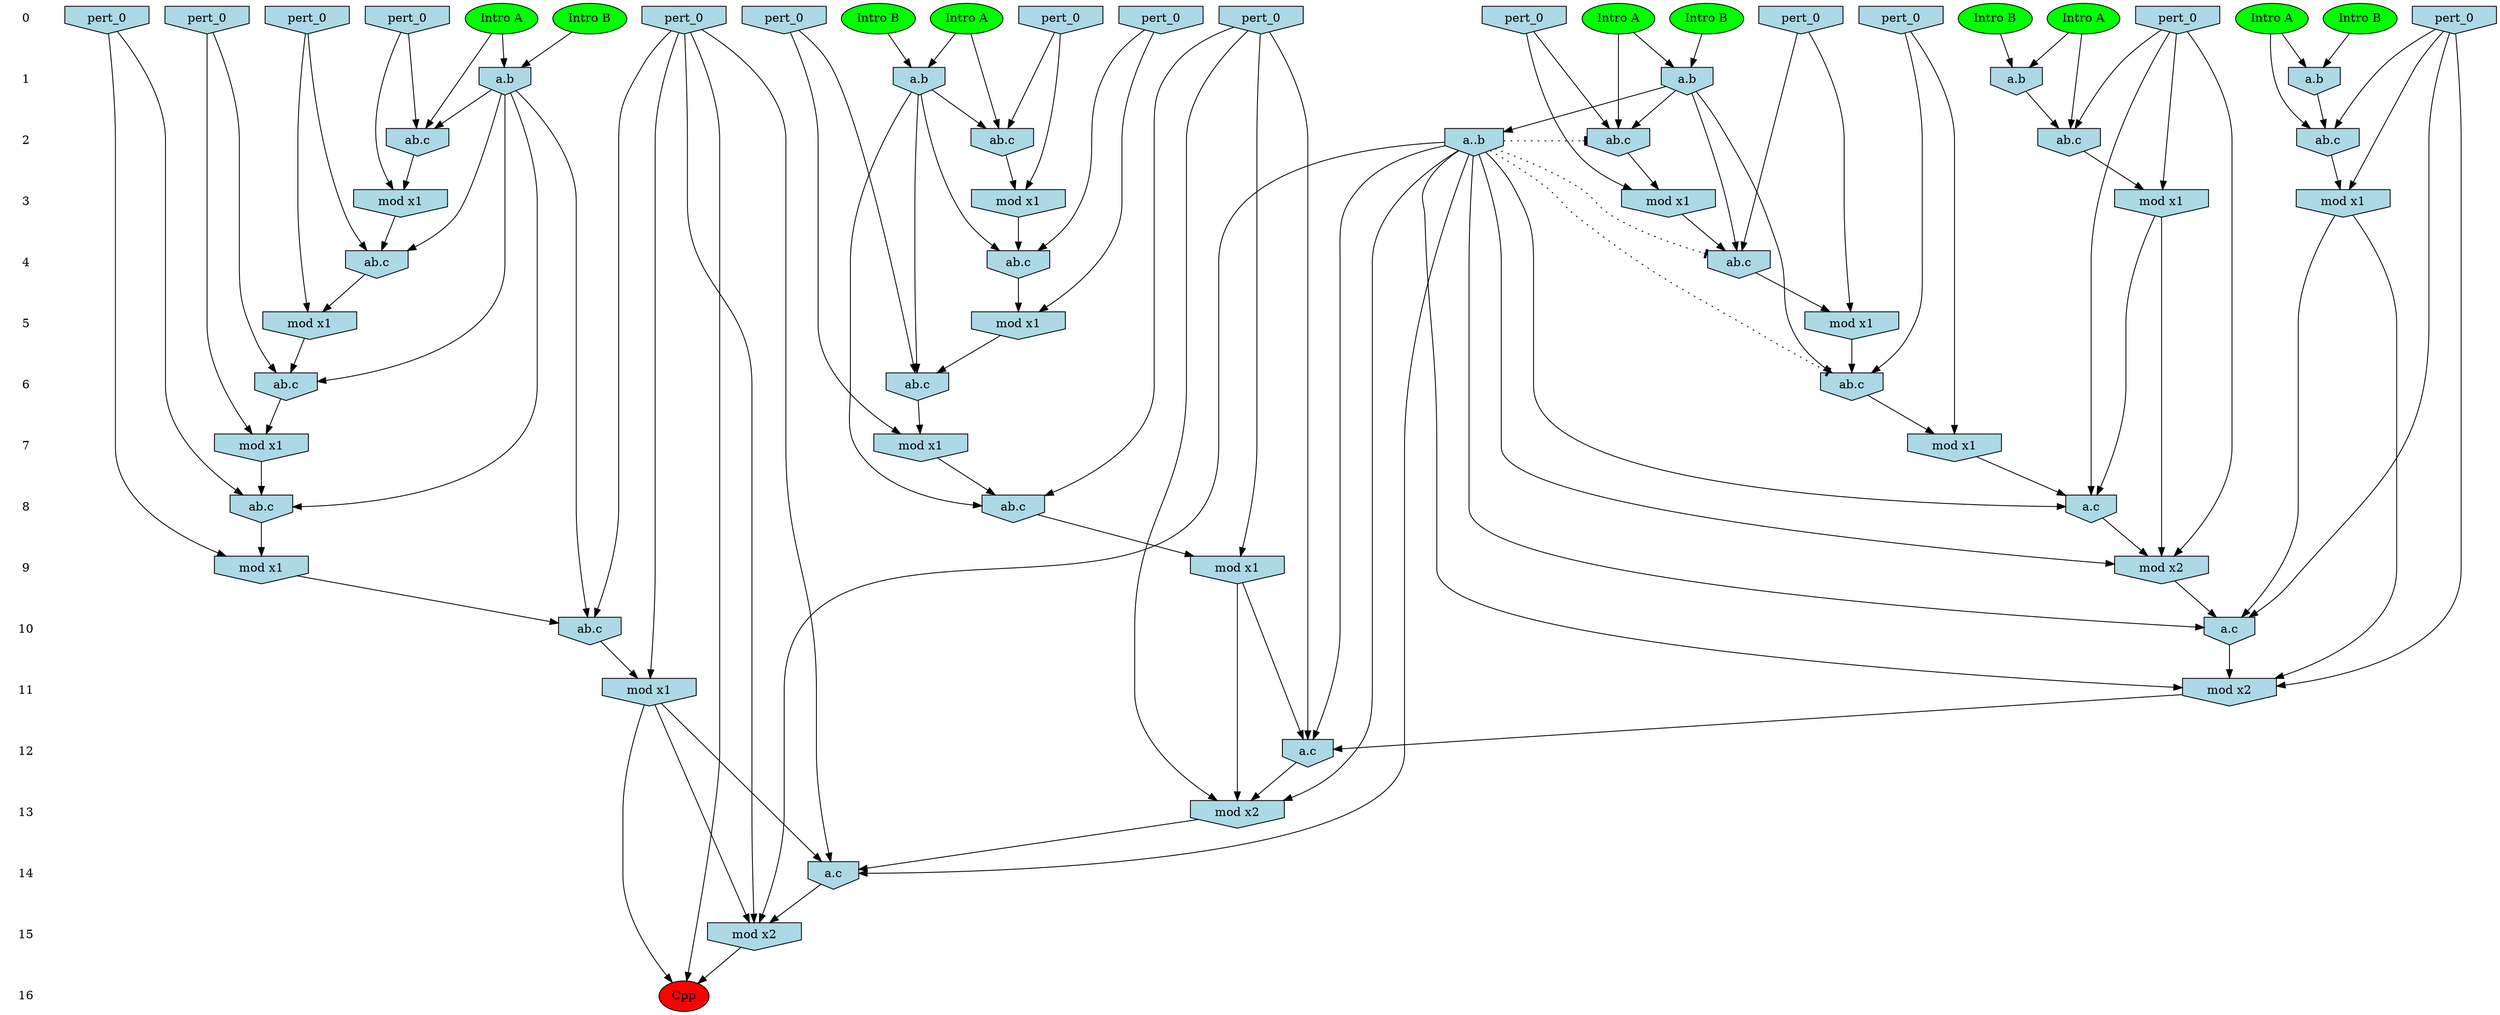 /* Compression of 1 causal flows obtained in average at 2.002309E+01 t.u */
/* Compressed causal flows were: [5] */
digraph G{
 ranksep=.5 ; 
{ rank = same ; "0" [shape=plaintext] ; node_1 [label ="Intro A", style=filled,fillcolor=green] ;
node_2 [label ="Intro B", style=filled,fillcolor=green] ;
node_3 [label ="Intro A", style=filled,fillcolor=green] ;
node_4 [label ="Intro B", style=filled,fillcolor=green] ;
node_5 [label ="Intro A", style=filled,fillcolor=green] ;
node_6 [label ="Intro A", style=filled,fillcolor=green] ;
node_7 [label ="Intro A", style=filled,fillcolor=green] ;
node_8 [label ="Intro B", style=filled,fillcolor=green] ;
node_9 [label ="Intro B", style=filled,fillcolor=green] ;
node_10 [label ="Intro B", style=filled,fillcolor=green] ;
node_16 [label="pert_0", shape=invhouse, style=filled, fillcolor = lightblue] ;
node_17 [label="pert_0", shape=invhouse, style=filled, fillcolor = lightblue] ;
node_18 [label="pert_0", shape=invhouse, style=filled, fillcolor = lightblue] ;
node_19 [label="pert_0", shape=invhouse, style=filled, fillcolor = lightblue] ;
node_20 [label="pert_0", shape=invhouse, style=filled, fillcolor = lightblue] ;
node_21 [label="pert_0", shape=invhouse, style=filled, fillcolor = lightblue] ;
node_22 [label="pert_0", shape=invhouse, style=filled, fillcolor = lightblue] ;
node_23 [label="pert_0", shape=invhouse, style=filled, fillcolor = lightblue] ;
node_24 [label="pert_0", shape=invhouse, style=filled, fillcolor = lightblue] ;
node_25 [label="pert_0", shape=invhouse, style=filled, fillcolor = lightblue] ;
node_26 [label="pert_0", shape=invhouse, style=filled, fillcolor = lightblue] ;
node_27 [label="pert_0", shape=invhouse, style=filled, fillcolor = lightblue] ;
node_28 [label="pert_0", shape=invhouse, style=filled, fillcolor = lightblue] ;
node_29 [label="pert_0", shape=invhouse, style=filled, fillcolor = lightblue] ;
}
{ rank = same ; "1" [shape=plaintext] ; node_11 [label="a.b", shape=invhouse, style=filled, fillcolor = lightblue] ;
node_12 [label="a.b", shape=invhouse, style=filled, fillcolor = lightblue] ;
node_13 [label="a.b", shape=invhouse, style=filled, fillcolor = lightblue] ;
node_14 [label="a.b", shape=invhouse, style=filled, fillcolor = lightblue] ;
node_15 [label="a.b", shape=invhouse, style=filled, fillcolor = lightblue] ;
}
{ rank = same ; "2" [shape=plaintext] ; node_30 [label="ab.c", shape=invhouse, style=filled, fillcolor = lightblue] ;
node_31 [label="ab.c", shape=invhouse, style=filled, fillcolor = lightblue] ;
node_32 [label="ab.c", shape=invhouse, style=filled, fillcolor = lightblue] ;
node_33 [label="ab.c", shape=invhouse, style=filled, fillcolor = lightblue] ;
node_34 [label="ab.c", shape=invhouse, style=filled, fillcolor = lightblue] ;
node_46 [label="a..b", shape=invhouse, style=filled, fillcolor = lightblue] ;
}
{ rank = same ; "3" [shape=plaintext] ; node_35 [label="mod x1", shape=invhouse, style=filled, fillcolor = lightblue] ;
node_37 [label="mod x1", shape=invhouse, style=filled, fillcolor = lightblue] ;
node_39 [label="mod x1", shape=invhouse, style=filled, fillcolor = lightblue] ;
node_43 [label="mod x1", shape=invhouse, style=filled, fillcolor = lightblue] ;
node_44 [label="mod x1", shape=invhouse, style=filled, fillcolor = lightblue] ;
}
{ rank = same ; "4" [shape=plaintext] ; node_36 [label="ab.c", shape=invhouse, style=filled, fillcolor = lightblue] ;
node_38 [label="ab.c", shape=invhouse, style=filled, fillcolor = lightblue] ;
node_41 [label="ab.c", shape=invhouse, style=filled, fillcolor = lightblue] ;
}
{ rank = same ; "5" [shape=plaintext] ; node_40 [label="mod x1", shape=invhouse, style=filled, fillcolor = lightblue] ;
node_47 [label="mod x1", shape=invhouse, style=filled, fillcolor = lightblue] ;
node_48 [label="mod x1", shape=invhouse, style=filled, fillcolor = lightblue] ;
}
{ rank = same ; "6" [shape=plaintext] ; node_42 [label="ab.c", shape=invhouse, style=filled, fillcolor = lightblue] ;
node_49 [label="ab.c", shape=invhouse, style=filled, fillcolor = lightblue] ;
node_53 [label="ab.c", shape=invhouse, style=filled, fillcolor = lightblue] ;
}
{ rank = same ; "7" [shape=plaintext] ; node_45 [label="mod x1", shape=invhouse, style=filled, fillcolor = lightblue] ;
node_51 [label="mod x1", shape=invhouse, style=filled, fillcolor = lightblue] ;
node_55 [label="mod x1", shape=invhouse, style=filled, fillcolor = lightblue] ;
}
{ rank = same ; "8" [shape=plaintext] ; node_50 [label="a.c", shape=invhouse, style=filled, fillcolor = lightblue] ;
node_52 [label="ab.c", shape=invhouse, style=filled, fillcolor = lightblue] ;
node_56 [label="ab.c", shape=invhouse, style=filled, fillcolor = lightblue] ;
}
{ rank = same ; "9" [shape=plaintext] ; node_54 [label="mod x1", shape=invhouse, style=filled, fillcolor = lightblue] ;
node_57 [label="mod x1", shape=invhouse, style=filled, fillcolor = lightblue] ;
node_60 [label="mod x2", shape=invhouse, style=filled, fillcolor = lightblue] ;
}
{ rank = same ; "10" [shape=plaintext] ; node_58 [label="ab.c", shape=invhouse, style=filled, fillcolor = lightblue] ;
node_61 [label="a.c", shape=invhouse, style=filled, fillcolor = lightblue] ;
}
{ rank = same ; "11" [shape=plaintext] ; node_59 [label="mod x1", shape=invhouse, style=filled, fillcolor = lightblue] ;
node_62 [label="mod x2", shape=invhouse, style=filled, fillcolor = lightblue] ;
}
{ rank = same ; "12" [shape=plaintext] ; node_63 [label="a.c", shape=invhouse, style=filled, fillcolor = lightblue] ;
}
{ rank = same ; "13" [shape=plaintext] ; node_64 [label="mod x2", shape=invhouse, style=filled, fillcolor = lightblue] ;
}
{ rank = same ; "14" [shape=plaintext] ; node_65 [label="a.c", shape=invhouse, style=filled, fillcolor = lightblue] ;
}
{ rank = same ; "15" [shape=plaintext] ; node_66 [label="mod x2", shape=invhouse, style=filled, fillcolor = lightblue] ;
}
{ rank = same ; "16" [shape=plaintext] ; node_67 [label ="Cpp", style=filled, fillcolor=red] ;
}
"0" -> "1" [style="invis"]; 
"1" -> "2" [style="invis"]; 
"2" -> "3" [style="invis"]; 
"3" -> "4" [style="invis"]; 
"4" -> "5" [style="invis"]; 
"5" -> "6" [style="invis"]; 
"6" -> "7" [style="invis"]; 
"7" -> "8" [style="invis"]; 
"8" -> "9" [style="invis"]; 
"9" -> "10" [style="invis"]; 
"10" -> "11" [style="invis"]; 
"11" -> "12" [style="invis"]; 
"12" -> "13" [style="invis"]; 
"13" -> "14" [style="invis"]; 
"14" -> "15" [style="invis"]; 
"15" -> "16" [style="invis"]; 
node_4 -> node_11
node_7 -> node_11
node_1 -> node_12
node_8 -> node_12
node_2 -> node_13
node_6 -> node_13
node_5 -> node_14
node_10 -> node_14
node_3 -> node_15
node_9 -> node_15
node_3 -> node_30
node_15 -> node_30
node_28 -> node_30
node_1 -> node_31
node_12 -> node_31
node_26 -> node_31
node_5 -> node_32
node_14 -> node_32
node_22 -> node_32
node_7 -> node_33
node_11 -> node_33
node_23 -> node_33
node_6 -> node_34
node_13 -> node_34
node_17 -> node_34
node_17 -> node_35
node_34 -> node_35
node_13 -> node_36
node_24 -> node_36
node_35 -> node_36
node_28 -> node_37
node_30 -> node_37
node_15 -> node_38
node_21 -> node_38
node_37 -> node_38
node_26 -> node_39
node_31 -> node_39
node_24 -> node_40
node_36 -> node_40
node_12 -> node_41
node_19 -> node_41
node_39 -> node_41
node_13 -> node_42
node_18 -> node_42
node_40 -> node_42
node_22 -> node_43
node_32 -> node_43
node_23 -> node_44
node_33 -> node_44
node_18 -> node_45
node_42 -> node_45
node_13 -> node_46
node_19 -> node_47
node_41 -> node_47
node_21 -> node_48
node_38 -> node_48
node_12 -> node_49
node_29 -> node_49
node_47 -> node_49
node_23 -> node_50
node_44 -> node_50
node_45 -> node_50
node_46 -> node_50
node_29 -> node_51
node_49 -> node_51
node_12 -> node_52
node_25 -> node_52
node_51 -> node_52
node_15 -> node_53
node_16 -> node_53
node_48 -> node_53
node_25 -> node_54
node_52 -> node_54
node_16 -> node_55
node_53 -> node_55
node_15 -> node_56
node_20 -> node_56
node_55 -> node_56
node_20 -> node_57
node_56 -> node_57
node_15 -> node_58
node_27 -> node_58
node_57 -> node_58
node_27 -> node_59
node_58 -> node_59
node_23 -> node_60
node_44 -> node_60
node_46 -> node_60
node_50 -> node_60
node_22 -> node_61
node_43 -> node_61
node_46 -> node_61
node_60 -> node_61
node_22 -> node_62
node_43 -> node_62
node_46 -> node_62
node_61 -> node_62
node_25 -> node_63
node_46 -> node_63
node_54 -> node_63
node_62 -> node_63
node_25 -> node_64
node_46 -> node_64
node_54 -> node_64
node_63 -> node_64
node_27 -> node_65
node_46 -> node_65
node_59 -> node_65
node_64 -> node_65
node_27 -> node_66
node_46 -> node_66
node_59 -> node_66
node_65 -> node_66
node_27 -> node_67
node_59 -> node_67
node_66 -> node_67
node_46 -> node_34 [style=dotted, arrowhead = tee] 
node_46 -> node_36 [style=dotted, arrowhead = tee] 
node_46 -> node_42 [style=dotted, arrowhead = tee] 
}
/*
 Dot generation time: 0.000000
*/